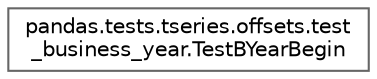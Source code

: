 digraph "Graphical Class Hierarchy"
{
 // LATEX_PDF_SIZE
  bgcolor="transparent";
  edge [fontname=Helvetica,fontsize=10,labelfontname=Helvetica,labelfontsize=10];
  node [fontname=Helvetica,fontsize=10,shape=box,height=0.2,width=0.4];
  rankdir="LR";
  Node0 [id="Node000000",label="pandas.tests.tseries.offsets.test\l_business_year.TestBYearBegin",height=0.2,width=0.4,color="grey40", fillcolor="white", style="filled",URL="$d4/d4f/classpandas_1_1tests_1_1tseries_1_1offsets_1_1test__business__year_1_1TestBYearBegin.html",tooltip=" "];
}
